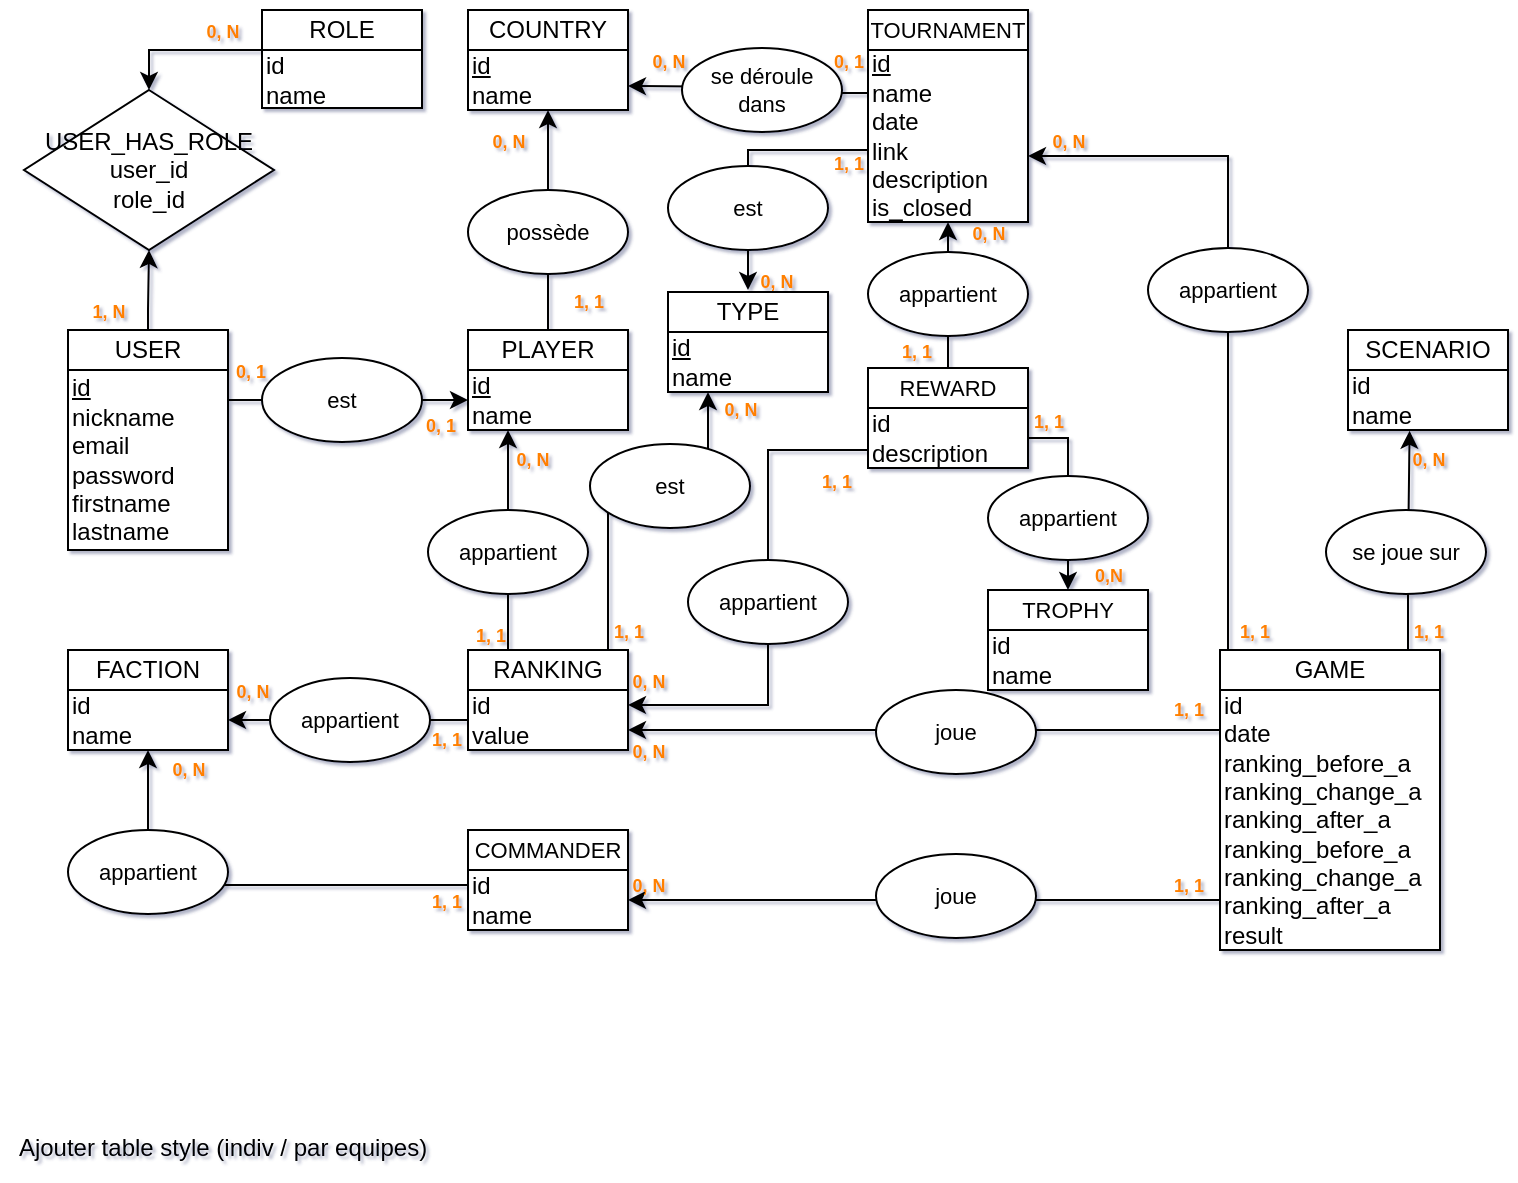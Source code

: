 <mxfile version="20.8.20" type="device"><diagram name="Page-1" id="Hj47l_iW2iqFABWhdzTA"><mxGraphModel dx="1434" dy="774" grid="1" gridSize="10" guides="1" tooltips="1" connect="1" arrows="1" fold="1" page="1" pageScale="1" pageWidth="827" pageHeight="1169" background="none" math="0" shadow="1"><root><mxCell id="0"/><mxCell id="1" parent="0"/><mxCell id="hZ0wG0y_qDaoQQwhU0VW-86" style="edgeStyle=orthogonalEdgeStyle;rounded=0;sketch=0;orthogonalLoop=1;jettySize=auto;html=1;entryX=0;entryY=0.25;entryDx=0;entryDy=0;shadow=0;fontSize=9;fontColor=#FF8000;exitX=0;exitY=0.25;exitDx=0;exitDy=0;" parent="1" source="hZ0wG0y_qDaoQQwhU0VW-27" edge="1"><mxGeometry relative="1" as="geometry"><mxPoint x="360" y="78" as="targetPoint"/></mxGeometry></mxCell><mxCell id="hZ0wG0y_qDaoQQwhU0VW-9" value="&lt;u&gt;id&lt;br&gt;&lt;/u&gt;&lt;div style=&quot;&quot;&gt;&lt;span style=&quot;background-color: initial;&quot;&gt;name&lt;/span&gt;&lt;/div&gt;" style="rounded=0;whiteSpace=wrap;html=1;align=left;" parent="1" vertex="1"><mxGeometry x="280" y="60" width="80" height="30" as="geometry"/></mxCell><mxCell id="hZ0wG0y_qDaoQQwhU0VW-10" value="COUNTRY" style="rounded=0;whiteSpace=wrap;html=1;" parent="1" vertex="1"><mxGeometry x="280" y="40" width="80" height="20" as="geometry"/></mxCell><mxCell id="hZ0wG0y_qDaoQQwhU0VW-35" style="edgeStyle=orthogonalEdgeStyle;rounded=0;orthogonalLoop=1;jettySize=auto;html=1;entryX=0.5;entryY=1;entryDx=0;entryDy=0;fontSize=11;" parent="1" source="hZ0wG0y_qDaoQQwhU0VW-11" target="hZ0wG0y_qDaoQQwhU0VW-9" edge="1"><mxGeometry relative="1" as="geometry"><Array as="points"><mxPoint x="320" y="110"/><mxPoint x="320" y="110"/></Array></mxGeometry></mxCell><mxCell id="hZ0wG0y_qDaoQQwhU0VW-83" style="edgeStyle=orthogonalEdgeStyle;rounded=0;sketch=0;orthogonalLoop=1;jettySize=auto;html=1;shadow=0;fontSize=9;fontColor=#FF8000;exitX=0.5;exitY=0;exitDx=0;exitDy=0;" parent="1" source="hZ0wG0y_qDaoQQwhU0VW-22" target="hZ0wG0y_qDaoQQwhU0VW-11" edge="1"><mxGeometry relative="1" as="geometry"><Array as="points"><mxPoint x="300" y="360"/></Array></mxGeometry></mxCell><mxCell id="RDAHBKT8-K5O20OLeQJT-7" style="edgeStyle=orthogonalEdgeStyle;rounded=0;orthogonalLoop=1;jettySize=auto;html=1;exitX=-0.075;exitY=1.167;exitDx=0;exitDy=0;exitPerimeter=0;" parent="1" source="RDAHBKT8-K5O20OLeQJT-4" target="hZ0wG0y_qDaoQQwhU0VW-11" edge="1"><mxGeometry relative="1" as="geometry"><Array as="points"><mxPoint x="148" y="235"/></Array></mxGeometry></mxCell><mxCell id="hZ0wG0y_qDaoQQwhU0VW-11" value="&lt;div style=&quot;&quot;&gt;&lt;span style=&quot;background-color: initial;&quot;&gt;&lt;u&gt;id&lt;/u&gt;&lt;/span&gt;&lt;/div&gt;&lt;div style=&quot;&quot;&gt;&lt;span style=&quot;background-color: initial;&quot;&gt;name&lt;/span&gt;&lt;/div&gt;" style="rounded=0;whiteSpace=wrap;html=1;align=left;" parent="1" vertex="1"><mxGeometry x="280" y="220" width="80" height="30" as="geometry"/></mxCell><mxCell id="hZ0wG0y_qDaoQQwhU0VW-12" value="PLAYER" style="rounded=0;whiteSpace=wrap;html=1;" parent="1" vertex="1"><mxGeometry x="280" y="200" width="80" height="20" as="geometry"/></mxCell><mxCell id="hZ0wG0y_qDaoQQwhU0VW-13" value="&lt;div style=&quot;&quot;&gt;&lt;span style=&quot;background-color: initial;&quot;&gt;&lt;u&gt;id&lt;/u&gt;&lt;/span&gt;&lt;/div&gt;&lt;div style=&quot;&quot;&gt;&lt;span style=&quot;background-color: initial;&quot;&gt;name&lt;/span&gt;&lt;/div&gt;" style="rounded=0;whiteSpace=wrap;html=1;align=left;" parent="1" vertex="1"><mxGeometry x="380" y="201" width="80" height="30" as="geometry"/></mxCell><mxCell id="hZ0wG0y_qDaoQQwhU0VW-14" value="TYPE" style="rounded=0;whiteSpace=wrap;html=1;" parent="1" vertex="1"><mxGeometry x="380" y="181" width="80" height="20" as="geometry"/></mxCell><mxCell id="EhkUhgwLD2dmyV5W6Wx0-39" style="edgeStyle=orthogonalEdgeStyle;rounded=0;orthogonalLoop=1;jettySize=auto;html=1;endArrow=classic;endFill=1;entryX=0.385;entryY=1.013;entryDx=0;entryDy=0;entryPerimeter=0;" parent="1" source="hZ0wG0y_qDaoQQwhU0VW-15" target="hZ0wG0y_qDaoQQwhU0VW-23" edge="1"><mxGeometry relative="1" as="geometry"><Array as="points"><mxPoint x="750" y="315"/><mxPoint x="751" y="315"/></Array><mxPoint x="770" y="270" as="targetPoint"/></mxGeometry></mxCell><mxCell id="EhkUhgwLD2dmyV5W6Wx0-60" style="edgeStyle=orthogonalEdgeStyle;rounded=0;orthogonalLoop=1;jettySize=auto;html=1;endArrow=classic;endFill=1;" parent="1" source="hZ0wG0y_qDaoQQwhU0VW-15" target="hZ0wG0y_qDaoQQwhU0VW-21" edge="1"><mxGeometry relative="1" as="geometry"><Array as="points"><mxPoint x="530" y="400"/><mxPoint x="530" y="400"/></Array></mxGeometry></mxCell><mxCell id="EhkUhgwLD2dmyV5W6Wx0-61" style="edgeStyle=orthogonalEdgeStyle;rounded=0;orthogonalLoop=1;jettySize=auto;html=1;endArrow=classic;endFill=1;" parent="1" source="hZ0wG0y_qDaoQQwhU0VW-15" target="hZ0wG0y_qDaoQQwhU0VW-17" edge="1"><mxGeometry relative="1" as="geometry"><Array as="points"><mxPoint x="640" y="485"/><mxPoint x="640" y="485"/></Array></mxGeometry></mxCell><mxCell id="hZ0wG0y_qDaoQQwhU0VW-15" value="id&lt;br&gt;date&lt;br&gt;ranking_before_a&lt;br&gt;ranking_change_a&lt;br&gt;ranking_after_a&lt;br&gt;ranking_before_a&lt;br style=&quot;border-color: var(--border-color);&quot;&gt;ranking_change_a&lt;br style=&quot;border-color: var(--border-color);&quot;&gt;ranking_after_a&lt;br&gt;result" style="rounded=0;whiteSpace=wrap;html=1;align=left;" parent="1" vertex="1"><mxGeometry x="656" y="380" width="110" height="130" as="geometry"/></mxCell><mxCell id="EhkUhgwLD2dmyV5W6Wx0-33" style="edgeStyle=orthogonalEdgeStyle;rounded=0;orthogonalLoop=1;jettySize=auto;html=1;" parent="1" source="hZ0wG0y_qDaoQQwhU0VW-16" target="hZ0wG0y_qDaoQQwhU0VW-27" edge="1"><mxGeometry relative="1" as="geometry"><Array as="points"><mxPoint x="660" y="113"/></Array></mxGeometry></mxCell><mxCell id="hZ0wG0y_qDaoQQwhU0VW-16" value="GAME" style="rounded=0;whiteSpace=wrap;html=1;" parent="1" vertex="1"><mxGeometry x="656" y="360" width="110" height="20" as="geometry"/></mxCell><mxCell id="hZ0wG0y_qDaoQQwhU0VW-17" value="id&lt;br&gt;name" style="rounded=0;whiteSpace=wrap;html=1;align=left;" parent="1" vertex="1"><mxGeometry x="280" y="470" width="80" height="30" as="geometry"/></mxCell><mxCell id="hZ0wG0y_qDaoQQwhU0VW-18" value="&lt;font style=&quot;font-size: 11px;&quot;&gt;COMMANDER&lt;/font&gt;" style="rounded=0;whiteSpace=wrap;html=1;" parent="1" vertex="1"><mxGeometry x="280" y="450" width="80" height="20" as="geometry"/></mxCell><mxCell id="EhkUhgwLD2dmyV5W6Wx0-62" style="edgeStyle=orthogonalEdgeStyle;rounded=0;orthogonalLoop=1;jettySize=auto;html=1;endArrow=classic;endFill=1;exitX=0;exitY=0.25;exitDx=0;exitDy=0;" parent="1" source="hZ0wG0y_qDaoQQwhU0VW-17" target="hZ0wG0y_qDaoQQwhU0VW-19" edge="1"><mxGeometry relative="1" as="geometry"><Array as="points"><mxPoint x="120" y="477"/></Array></mxGeometry></mxCell><mxCell id="hZ0wG0y_qDaoQQwhU0VW-19" value="&lt;div style=&quot;&quot;&gt;&lt;span style=&quot;background-color: initial;&quot;&gt;id&lt;/span&gt;&lt;/div&gt;&lt;div style=&quot;&quot;&gt;&lt;span style=&quot;background-color: initial;&quot;&gt;name&lt;/span&gt;&lt;/div&gt;" style="rounded=0;whiteSpace=wrap;html=1;align=left;" parent="1" vertex="1"><mxGeometry x="80" y="380" width="80" height="30" as="geometry"/></mxCell><mxCell id="hZ0wG0y_qDaoQQwhU0VW-20" value="FACTION" style="rounded=0;whiteSpace=wrap;html=1;" parent="1" vertex="1"><mxGeometry x="80" y="360" width="80" height="20" as="geometry"/></mxCell><mxCell id="hZ0wG0y_qDaoQQwhU0VW-84" style="edgeStyle=orthogonalEdgeStyle;rounded=0;sketch=0;orthogonalLoop=1;jettySize=auto;html=1;shadow=0;fontSize=9;fontColor=#FF8000;" parent="1" source="hZ0wG0y_qDaoQQwhU0VW-21" target="hZ0wG0y_qDaoQQwhU0VW-19" edge="1"><mxGeometry relative="1" as="geometry"><mxPoint x="170" y="410" as="targetPoint"/><Array as="points"><mxPoint x="250" y="395"/><mxPoint x="250" y="395"/></Array></mxGeometry></mxCell><mxCell id="hZ0wG0y_qDaoQQwhU0VW-21" value="id&lt;br&gt;value" style="rounded=0;whiteSpace=wrap;html=1;align=left;" parent="1" vertex="1"><mxGeometry x="280" y="380" width="80" height="30" as="geometry"/></mxCell><mxCell id="EhkUhgwLD2dmyV5W6Wx0-49" style="edgeStyle=orthogonalEdgeStyle;rounded=0;orthogonalLoop=1;jettySize=auto;html=1;endArrow=classic;endFill=1;entryX=0.25;entryY=1;entryDx=0;entryDy=0;" parent="1" source="hZ0wG0y_qDaoQQwhU0VW-22" target="hZ0wG0y_qDaoQQwhU0VW-13" edge="1"><mxGeometry relative="1" as="geometry"><mxPoint x="410" y="240" as="targetPoint"/><Array as="points"><mxPoint x="350" y="270"/><mxPoint x="400" y="270"/></Array></mxGeometry></mxCell><mxCell id="hZ0wG0y_qDaoQQwhU0VW-22" value="RANKING" style="rounded=0;whiteSpace=wrap;html=1;" parent="1" vertex="1"><mxGeometry x="280" y="360" width="80" height="20" as="geometry"/></mxCell><mxCell id="hZ0wG0y_qDaoQQwhU0VW-23" value="&lt;div style=&quot;&quot;&gt;&lt;span style=&quot;background-color: initial;&quot;&gt;id&lt;/span&gt;&lt;/div&gt;&lt;div style=&quot;&quot;&gt;&lt;span style=&quot;background-color: initial;&quot;&gt;name&lt;/span&gt;&lt;/div&gt;" style="rounded=0;whiteSpace=wrap;html=1;align=left;" parent="1" vertex="1"><mxGeometry x="720" y="220" width="80" height="30" as="geometry"/></mxCell><mxCell id="hZ0wG0y_qDaoQQwhU0VW-24" value="SCENARIO" style="rounded=0;whiteSpace=wrap;html=1;" parent="1" vertex="1"><mxGeometry x="720" y="200" width="80" height="20" as="geometry"/></mxCell><mxCell id="EhkUhgwLD2dmyV5W6Wx0-32" style="edgeStyle=orthogonalEdgeStyle;rounded=0;orthogonalLoop=1;jettySize=auto;html=1;" parent="1" source="EhkUhgwLD2dmyV5W6Wx0-2" target="hZ0wG0y_qDaoQQwhU0VW-27" edge="1"><mxGeometry relative="1" as="geometry"/></mxCell><mxCell id="hZ0wG0y_qDaoQQwhU0VW-27" value="&lt;div style=&quot;&quot;&gt;&lt;span style=&quot;background-color: initial;&quot;&gt;&lt;u&gt;id&lt;/u&gt;&lt;/span&gt;&lt;/div&gt;&lt;div style=&quot;&quot;&gt;&lt;span style=&quot;background-color: initial;&quot;&gt;name&lt;/span&gt;&lt;/div&gt;&lt;div style=&quot;&quot;&gt;&lt;span style=&quot;background-color: initial;&quot;&gt;date&lt;/span&gt;&lt;/div&gt;&lt;div style=&quot;&quot;&gt;&lt;span style=&quot;background-color: initial;&quot;&gt;link&lt;/span&gt;&lt;/div&gt;&lt;div style=&quot;&quot;&gt;&lt;span style=&quot;background-color: initial;&quot;&gt;description&lt;/span&gt;&lt;/div&gt;&lt;div style=&quot;&quot;&gt;&lt;span style=&quot;background-color: initial;&quot;&gt;is_closed&lt;/span&gt;&lt;/div&gt;" style="rounded=0;whiteSpace=wrap;html=1;align=left;" parent="1" vertex="1"><mxGeometry x="480" y="60" width="80" height="86" as="geometry"/></mxCell><mxCell id="hZ0wG0y_qDaoQQwhU0VW-28" value="&lt;font style=&quot;font-size: 11px;&quot;&gt;TOURNAMENT&lt;/font&gt;" style="rounded=0;whiteSpace=wrap;html=1;" parent="1" vertex="1"><mxGeometry x="480" y="40" width="80" height="20" as="geometry"/></mxCell><mxCell id="hZ0wG0y_qDaoQQwhU0VW-34" value="possède" style="ellipse;whiteSpace=wrap;html=1;align=center;rounded=0;fontSize=11;" parent="1" vertex="1"><mxGeometry x="280" y="130" width="80" height="42" as="geometry"/></mxCell><mxCell id="hZ0wG0y_qDaoQQwhU0VW-75" value="&lt;font style=&quot;font-size: 9px;&quot; color=&quot;#ff8000&quot;&gt;&lt;b&gt;0, N&lt;/b&gt;&lt;/font&gt;" style="text;html=1;align=center;verticalAlign=middle;resizable=0;points=[];autosize=1;strokeColor=none;fillColor=none;fontSize=11;" parent="1" vertex="1"><mxGeometry x="280" y="90" width="40" height="30" as="geometry"/></mxCell><mxCell id="hZ0wG0y_qDaoQQwhU0VW-76" value="&lt;font style=&quot;font-size: 9px;&quot; color=&quot;#ff8000&quot;&gt;&lt;b&gt;1, 1&lt;/b&gt;&lt;/font&gt;" style="text;html=1;align=center;verticalAlign=middle;resizable=0;points=[];autosize=1;strokeColor=none;fillColor=none;fontSize=11;" parent="1" vertex="1"><mxGeometry x="320" y="170" width="40" height="30" as="geometry"/></mxCell><mxCell id="hZ0wG0y_qDaoQQwhU0VW-87" value="&lt;font style=&quot;font-size: 9px;&quot; color=&quot;#ff8000&quot;&gt;&lt;b&gt;0, N&lt;/b&gt;&lt;/font&gt;" style="text;html=1;align=center;verticalAlign=middle;resizable=0;points=[];autosize=1;strokeColor=none;fillColor=none;fontSize=11;" parent="1" vertex="1"><mxGeometry x="292" y="249" width="40" height="30" as="geometry"/></mxCell><mxCell id="hZ0wG0y_qDaoQQwhU0VW-88" value="&lt;font style=&quot;font-size: 9px;&quot; color=&quot;#ff8000&quot;&gt;&lt;b&gt;1, 1&lt;/b&gt;&lt;/font&gt;" style="text;html=1;align=center;verticalAlign=middle;resizable=0;points=[];autosize=1;strokeColor=none;fillColor=none;fontSize=11;" parent="1" vertex="1"><mxGeometry x="271" y="337" width="40" height="30" as="geometry"/></mxCell><mxCell id="hZ0wG0y_qDaoQQwhU0VW-89" value="&lt;font style=&quot;font-size: 9px;&quot; color=&quot;#ff8000&quot;&gt;&lt;b&gt;1, 1&lt;/b&gt;&lt;/font&gt;" style="text;html=1;align=center;verticalAlign=middle;resizable=0;points=[];autosize=1;strokeColor=none;fillColor=none;fontSize=11;" parent="1" vertex="1"><mxGeometry x="249" y="389" width="40" height="30" as="geometry"/></mxCell><mxCell id="hZ0wG0y_qDaoQQwhU0VW-91" value="&lt;font style=&quot;font-size: 9px;&quot; color=&quot;#ff8000&quot;&gt;&lt;b&gt;0, N&lt;/b&gt;&lt;/font&gt;" style="text;html=1;align=center;verticalAlign=middle;resizable=0;points=[];autosize=1;strokeColor=none;fillColor=none;fontSize=11;" parent="1" vertex="1"><mxGeometry x="350" y="395" width="40" height="30" as="geometry"/></mxCell><mxCell id="hZ0wG0y_qDaoQQwhU0VW-92" value="&lt;font style=&quot;font-size: 9px;&quot; color=&quot;#ff8000&quot;&gt;&lt;b&gt;1, 1&lt;/b&gt;&lt;/font&gt;" style="text;html=1;align=center;verticalAlign=middle;resizable=0;points=[];autosize=1;strokeColor=none;fillColor=none;fontSize=11;" parent="1" vertex="1"><mxGeometry x="653" y="335" width="40" height="30" as="geometry"/></mxCell><mxCell id="hZ0wG0y_qDaoQQwhU0VW-93" value="&lt;font style=&quot;font-size: 9px;&quot; color=&quot;#ff8000&quot;&gt;&lt;b&gt;1, 1&lt;/b&gt;&lt;/font&gt;" style="text;html=1;align=center;verticalAlign=middle;resizable=0;points=[];autosize=1;strokeColor=none;fillColor=none;fontSize=11;" parent="1" vertex="1"><mxGeometry x="620" y="462" width="40" height="30" as="geometry"/></mxCell><mxCell id="hZ0wG0y_qDaoQQwhU0VW-94" value="&lt;font style=&quot;font-size: 9px;&quot; color=&quot;#ff8000&quot;&gt;&lt;b&gt;0, N&lt;/b&gt;&lt;/font&gt;" style="text;html=1;align=center;verticalAlign=middle;resizable=0;points=[];autosize=1;strokeColor=none;fillColor=none;fontSize=11;" parent="1" vertex="1"><mxGeometry x="350" y="462" width="40" height="30" as="geometry"/></mxCell><mxCell id="hZ0wG0y_qDaoQQwhU0VW-95" value="&lt;font style=&quot;font-size: 9px;&quot; color=&quot;#ff8000&quot;&gt;&lt;b&gt;1, 1&lt;/b&gt;&lt;/font&gt;" style="text;html=1;align=center;verticalAlign=middle;resizable=0;points=[];autosize=1;strokeColor=none;fillColor=none;fontSize=11;" parent="1" vertex="1"><mxGeometry x="740" y="335" width="40" height="30" as="geometry"/></mxCell><mxCell id="hZ0wG0y_qDaoQQwhU0VW-96" value="&lt;font style=&quot;font-size: 9px;&quot; color=&quot;#ff8000&quot;&gt;&lt;b&gt;0, N&lt;/b&gt;&lt;/font&gt;" style="text;html=1;align=center;verticalAlign=middle;resizable=0;points=[];autosize=1;strokeColor=none;fillColor=none;fontSize=11;" parent="1" vertex="1"><mxGeometry x="740" y="249" width="40" height="30" as="geometry"/></mxCell><mxCell id="hZ0wG0y_qDaoQQwhU0VW-97" value="&lt;font style=&quot;font-size: 9px;&quot; color=&quot;#ff8000&quot;&gt;&lt;b&gt;0, N&lt;/b&gt;&lt;/font&gt;" style="text;html=1;align=center;verticalAlign=middle;resizable=0;points=[];autosize=1;fontSize=11;" parent="1" vertex="1"><mxGeometry x="360" y="50" width="40" height="30" as="geometry"/></mxCell><mxCell id="hZ0wG0y_qDaoQQwhU0VW-101" value="&lt;font style=&quot;font-size: 9px;&quot; color=&quot;#ff8000&quot;&gt;&lt;b&gt;1, 1&lt;/b&gt;&lt;/font&gt;" style="text;html=1;align=center;verticalAlign=middle;resizable=0;points=[];autosize=1;strokeColor=none;fillColor=none;fontSize=11;" parent="1" vertex="1"><mxGeometry x="450" y="101" width="40" height="30" as="geometry"/></mxCell><mxCell id="hZ0wG0y_qDaoQQwhU0VW-103" value="&lt;font style=&quot;font-size: 9px;&quot; color=&quot;#ff8000&quot;&gt;&lt;b&gt;0, N&lt;/b&gt;&lt;/font&gt;" style="text;html=1;align=center;verticalAlign=middle;resizable=0;points=[];autosize=1;strokeColor=none;fillColor=none;fontSize=11;" parent="1" vertex="1"><mxGeometry x="414" y="160" width="40" height="30" as="geometry"/></mxCell><mxCell id="hZ0wG0y_qDaoQQwhU0VW-114" value="&lt;font style=&quot;font-size: 9px;&quot; color=&quot;#ff8000&quot;&gt;&lt;b&gt;1, 1&lt;/b&gt;&lt;/font&gt;" style="text;html=1;align=center;verticalAlign=middle;resizable=0;points=[];autosize=1;strokeColor=none;fillColor=none;fontSize=11;" parent="1" vertex="1"><mxGeometry x="620" y="374" width="40" height="30" as="geometry"/></mxCell><mxCell id="hZ0wG0y_qDaoQQwhU0VW-115" value="&lt;font style=&quot;font-size: 9px;&quot; color=&quot;#ff8000&quot;&gt;&lt;b&gt;0, N&lt;/b&gt;&lt;/font&gt;" style="text;html=1;align=center;verticalAlign=middle;resizable=0;points=[];autosize=1;strokeColor=none;fillColor=none;fontSize=11;" parent="1" vertex="1"><mxGeometry x="560" y="90" width="40" height="30" as="geometry"/></mxCell><mxCell id="w68qsUe9O6EMluprgEly-3" style="edgeStyle=orthogonalEdgeStyle;rounded=0;orthogonalLoop=1;jettySize=auto;html=1;" parent="1" source="RDAHBKT8-K5O20OLeQJT-1" target="w68qsUe9O6EMluprgEly-1" edge="1"><mxGeometry relative="1" as="geometry"/></mxCell><mxCell id="RDAHBKT8-K5O20OLeQJT-1" value="&lt;div style=&quot;&quot;&gt;&lt;span style=&quot;background-color: initial;&quot;&gt;&lt;u&gt;id&lt;/u&gt;&lt;/span&gt;&lt;/div&gt;&lt;div style=&quot;&quot;&gt;nickname&lt;/div&gt;&lt;div style=&quot;&quot;&gt;email&lt;/div&gt;&lt;div style=&quot;&quot;&gt;password&lt;/div&gt;&lt;div style=&quot;&quot;&gt;firstname&lt;/div&gt;&lt;div style=&quot;&quot;&gt;lastname&lt;/div&gt;" style="rounded=0;whiteSpace=wrap;html=1;align=left;" parent="1" vertex="1"><mxGeometry x="80" y="220" width="80" height="90" as="geometry"/></mxCell><mxCell id="RDAHBKT8-K5O20OLeQJT-2" value="USER" style="rounded=0;whiteSpace=wrap;html=1;" parent="1" vertex="1"><mxGeometry x="80" y="200" width="80" height="20" as="geometry"/></mxCell><mxCell id="RDAHBKT8-K5O20OLeQJT-4" value="&lt;font style=&quot;font-size: 9px;&quot; color=&quot;#ff8000&quot;&gt;&lt;b&gt;0, 1&lt;/b&gt;&lt;/font&gt;" style="text;html=1;align=center;verticalAlign=middle;resizable=0;points=[];autosize=1;strokeColor=none;fillColor=none;fontSize=11;" parent="1" vertex="1"><mxGeometry x="151" y="205" width="40" height="30" as="geometry"/></mxCell><mxCell id="RDAHBKT8-K5O20OLeQJT-5" value="&lt;font style=&quot;font-size: 9px;&quot; color=&quot;#ff8000&quot;&gt;&lt;b&gt;0, 1&lt;/b&gt;&lt;/font&gt;" style="text;html=1;align=center;verticalAlign=middle;resizable=0;points=[];autosize=1;strokeColor=none;fillColor=none;fontSize=11;" parent="1" vertex="1"><mxGeometry x="246" y="232" width="40" height="30" as="geometry"/></mxCell><mxCell id="w68qsUe9O6EMluprgEly-5" style="edgeStyle=orthogonalEdgeStyle;rounded=0;orthogonalLoop=1;jettySize=auto;html=1;entryX=0.5;entryY=0;entryDx=0;entryDy=0;" parent="1" source="RDAHBKT8-K5O20OLeQJT-11" target="w68qsUe9O6EMluprgEly-1" edge="1"><mxGeometry relative="1" as="geometry"><Array as="points"><mxPoint x="120" y="60"/></Array></mxGeometry></mxCell><mxCell id="RDAHBKT8-K5O20OLeQJT-11" value="id&lt;br&gt;name" style="rounded=0;whiteSpace=wrap;html=1;align=left;" parent="1" vertex="1"><mxGeometry x="177" y="60" width="80" height="29" as="geometry"/></mxCell><mxCell id="RDAHBKT8-K5O20OLeQJT-12" value="ROLE" style="rounded=0;whiteSpace=wrap;html=1;" parent="1" vertex="1"><mxGeometry x="177" y="40" width="80" height="20" as="geometry"/></mxCell><mxCell id="RDAHBKT8-K5O20OLeQJT-15" value="&lt;font style=&quot;font-size: 9px;&quot; color=&quot;#ff8000&quot;&gt;&lt;b&gt;0, N&lt;/b&gt;&lt;/font&gt;" style="text;html=1;align=center;verticalAlign=middle;resizable=0;points=[];autosize=1;strokeColor=none;fillColor=none;fontSize=11;" parent="1" vertex="1"><mxGeometry x="137" y="35" width="40" height="30" as="geometry"/></mxCell><mxCell id="RDAHBKT8-K5O20OLeQJT-16" value="&lt;font style=&quot;font-size: 9px;&quot; color=&quot;#ff8000&quot;&gt;&lt;b&gt;1, N&lt;/b&gt;&lt;/font&gt;" style="text;html=1;align=center;verticalAlign=middle;resizable=0;points=[];autosize=1;strokeColor=none;fillColor=none;fontSize=11;" parent="1" vertex="1"><mxGeometry x="80" y="175" width="40" height="30" as="geometry"/></mxCell><mxCell id="EhkUhgwLD2dmyV5W6Wx0-53" style="edgeStyle=orthogonalEdgeStyle;rounded=0;orthogonalLoop=1;jettySize=auto;html=1;endArrow=classic;endFill=1;entryX=1;entryY=0.25;entryDx=0;entryDy=0;" parent="1" source="EhkUhgwLD2dmyV5W6Wx0-1" target="hZ0wG0y_qDaoQQwhU0VW-21" edge="1"><mxGeometry relative="1" as="geometry"><mxPoint x="400" y="390" as="targetPoint"/><Array as="points"><mxPoint x="430" y="260"/><mxPoint x="430" y="388"/></Array></mxGeometry></mxCell><mxCell id="EhkUhgwLD2dmyV5W6Wx0-1" value="id&lt;br&gt;description" style="rounded=0;whiteSpace=wrap;html=1;align=left;" parent="1" vertex="1"><mxGeometry x="480" y="239" width="80" height="30" as="geometry"/></mxCell><mxCell id="EhkUhgwLD2dmyV5W6Wx0-2" value="&lt;font style=&quot;font-size: 11px;&quot;&gt;REWARD&lt;/font&gt;" style="rounded=0;whiteSpace=wrap;html=1;" parent="1" vertex="1"><mxGeometry x="480" y="219" width="80" height="20" as="geometry"/></mxCell><mxCell id="hZ0wG0y_qDaoQQwhU0VW-107" value="appartient" style="ellipse;whiteSpace=wrap;html=1;align=center;rounded=0;fontSize=11;" parent="1" vertex="1"><mxGeometry x="390" y="315" width="80" height="42" as="geometry"/></mxCell><mxCell id="EhkUhgwLD2dmyV5W6Wx0-7" value="&lt;font style=&quot;font-size: 9px;&quot; color=&quot;#ff8000&quot;&gt;&lt;b&gt;0, N&lt;/b&gt;&lt;/font&gt;" style="text;html=1;align=center;verticalAlign=middle;resizable=0;points=[];autosize=1;strokeColor=none;fillColor=none;fontSize=11;" parent="1" vertex="1"><mxGeometry x="350" y="360" width="40" height="30" as="geometry"/></mxCell><mxCell id="EhkUhgwLD2dmyV5W6Wx0-8" value="&lt;font style=&quot;font-size: 9px;&quot; color=&quot;#ff8000&quot;&gt;&lt;b&gt;1, 1&lt;/b&gt;&lt;/font&gt;" style="text;html=1;align=center;verticalAlign=middle;resizable=0;points=[];autosize=1;strokeColor=none;fillColor=none;fontSize=11;" parent="1" vertex="1"><mxGeometry x="444" y="260" width="40" height="30" as="geometry"/></mxCell><mxCell id="EhkUhgwLD2dmyV5W6Wx0-17" value="&lt;font style=&quot;font-size: 9px;&quot; color=&quot;#ff8000&quot;&gt;&lt;b&gt;1, 1&lt;/b&gt;&lt;/font&gt;" style="text;html=1;align=center;verticalAlign=middle;resizable=0;points=[];autosize=1;strokeColor=none;fillColor=none;fontSize=11;" parent="1" vertex="1"><mxGeometry x="484" y="195" width="40" height="30" as="geometry"/></mxCell><mxCell id="EhkUhgwLD2dmyV5W6Wx0-18" value="&lt;font style=&quot;font-size: 9px;&quot; color=&quot;#ff8000&quot;&gt;&lt;b&gt;0, N&lt;/b&gt;&lt;/font&gt;" style="text;html=1;align=center;verticalAlign=middle;resizable=0;points=[];autosize=1;strokeColor=none;fillColor=none;fontSize=11;" parent="1" vertex="1"><mxGeometry x="520" y="136" width="40" height="30" as="geometry"/></mxCell><mxCell id="EhkUhgwLD2dmyV5W6Wx0-25" value="appartient" style="ellipse;whiteSpace=wrap;html=1;align=center;rounded=0;fontSize=11;" parent="1" vertex="1"><mxGeometry x="620" y="159" width="80" height="42" as="geometry"/></mxCell><mxCell id="EhkUhgwLD2dmyV5W6Wx0-26" value="appartient" style="ellipse;whiteSpace=wrap;html=1;align=center;rounded=0;fontSize=11;" parent="1" vertex="1"><mxGeometry x="480" y="161" width="80" height="42" as="geometry"/></mxCell><mxCell id="EhkUhgwLD2dmyV5W6Wx0-31" value="" style="edgeStyle=orthogonalEdgeStyle;rounded=0;orthogonalLoop=1;jettySize=auto;html=1;endArrow=none;" parent="1" source="hZ0wG0y_qDaoQQwhU0VW-27" target="hZ0wG0y_qDaoQQwhU0VW-56" edge="1"><mxGeometry relative="1" as="geometry"><mxPoint x="560" y="75" as="sourcePoint"/><mxPoint x="740" y="75" as="targetPoint"/><Array as="points"><mxPoint x="420" y="110"/></Array></mxGeometry></mxCell><mxCell id="EhkUhgwLD2dmyV5W6Wx0-48" value="" style="edgeStyle=orthogonalEdgeStyle;rounded=0;orthogonalLoop=1;jettySize=auto;html=1;endArrow=classic;endFill=1;" parent="1" source="hZ0wG0y_qDaoQQwhU0VW-56" edge="1"><mxGeometry relative="1" as="geometry"><mxPoint x="420" y="180" as="targetPoint"/></mxGeometry></mxCell><mxCell id="hZ0wG0y_qDaoQQwhU0VW-56" value="est" style="ellipse;whiteSpace=wrap;html=1;align=center;rounded=0;fontSize=11;" parent="1" vertex="1"><mxGeometry x="380" y="118" width="80" height="42" as="geometry"/></mxCell><mxCell id="EhkUhgwLD2dmyV5W6Wx0-24" value="joue" style="ellipse;whiteSpace=wrap;html=1;align=center;rounded=0;fontSize=11;" parent="1" vertex="1"><mxGeometry x="484" y="380" width="80" height="42" as="geometry"/></mxCell><mxCell id="EhkUhgwLD2dmyV5W6Wx0-23" value="joue" style="ellipse;whiteSpace=wrap;html=1;align=center;rounded=0;fontSize=11;" parent="1" vertex="1"><mxGeometry x="484" y="462" width="80" height="42" as="geometry"/></mxCell><mxCell id="EhkUhgwLD2dmyV5W6Wx0-40" value="se joue sur" style="ellipse;whiteSpace=wrap;html=1;align=center;rounded=0;fontSize=11;" parent="1" vertex="1"><mxGeometry x="709" y="290" width="80" height="42" as="geometry"/></mxCell><mxCell id="EhkUhgwLD2dmyV5W6Wx0-41" value="est" style="ellipse;whiteSpace=wrap;html=1;align=center;rounded=0;fontSize=11;" parent="1" vertex="1"><mxGeometry x="177" y="214" width="80" height="42" as="geometry"/></mxCell><mxCell id="EhkUhgwLD2dmyV5W6Wx0-44" value="appartient" style="ellipse;whiteSpace=wrap;html=1;align=center;rounded=0;fontSize=11;" parent="1" vertex="1"><mxGeometry x="181" y="374" width="80" height="42" as="geometry"/></mxCell><mxCell id="hZ0wG0y_qDaoQQwhU0VW-90" value="&lt;font style=&quot;font-size: 9px;&quot; color=&quot;#ff8000&quot;&gt;&lt;b&gt;0, N&lt;/b&gt;&lt;/font&gt;" style="text;html=1;align=center;verticalAlign=middle;resizable=0;points=[];autosize=1;strokeColor=none;fillColor=none;fontSize=11;" parent="1" vertex="1"><mxGeometry x="152" y="365" width="40" height="30" as="geometry"/></mxCell><mxCell id="EhkUhgwLD2dmyV5W6Wx0-45" value="se déroule dans" style="ellipse;whiteSpace=wrap;html=1;align=center;rounded=0;fontSize=11;" parent="1" vertex="1"><mxGeometry x="387" y="59" width="80" height="42" as="geometry"/></mxCell><mxCell id="EhkUhgwLD2dmyV5W6Wx0-47" value="&lt;font style=&quot;font-size: 9px;&quot; color=&quot;#ff8000&quot;&gt;&lt;b&gt;0, 1&lt;/b&gt;&lt;/font&gt;" style="text;html=1;align=center;verticalAlign=middle;resizable=0;points=[];autosize=1;strokeColor=none;fillColor=none;fontSize=11;" parent="1" vertex="1"><mxGeometry x="450" y="50" width="40" height="30" as="geometry"/></mxCell><mxCell id="EhkUhgwLD2dmyV5W6Wx0-50" value="est" style="ellipse;whiteSpace=wrap;html=1;align=center;rounded=0;fontSize=11;" parent="1" vertex="1"><mxGeometry x="341" y="257" width="80" height="42" as="geometry"/></mxCell><mxCell id="EhkUhgwLD2dmyV5W6Wx0-55" value="&lt;font style=&quot;font-size: 9px;&quot; color=&quot;#ff8000&quot;&gt;&lt;b&gt;1, 1&lt;/b&gt;&lt;/font&gt;" style="text;html=1;align=center;verticalAlign=middle;resizable=0;points=[];autosize=1;strokeColor=none;fillColor=none;fontSize=11;" parent="1" vertex="1"><mxGeometry x="340" y="335" width="40" height="30" as="geometry"/></mxCell><mxCell id="EhkUhgwLD2dmyV5W6Wx0-57" value="&lt;font style=&quot;font-size: 9px;&quot; color=&quot;#ff8000&quot;&gt;&lt;b&gt;0, N&lt;/b&gt;&lt;/font&gt;" style="text;html=1;align=center;verticalAlign=middle;resizable=0;points=[];autosize=1;strokeColor=none;fillColor=none;fontSize=11;" parent="1" vertex="1"><mxGeometry x="396" y="224" width="40" height="30" as="geometry"/></mxCell><mxCell id="EhkUhgwLD2dmyV5W6Wx0-58" value="appartient" style="ellipse;whiteSpace=wrap;html=1;align=center;rounded=0;fontSize=11;" parent="1" vertex="1"><mxGeometry x="260" y="290" width="80" height="42" as="geometry"/></mxCell><mxCell id="EhkUhgwLD2dmyV5W6Wx0-63" value="appartient" style="ellipse;whiteSpace=wrap;html=1;align=center;rounded=0;fontSize=11;" parent="1" vertex="1"><mxGeometry x="80" y="450" width="80" height="42" as="geometry"/></mxCell><mxCell id="EhkUhgwLD2dmyV5W6Wx0-64" value="&lt;font style=&quot;font-size: 9px;&quot; color=&quot;#ff8000&quot;&gt;&lt;b&gt;0, N&lt;/b&gt;&lt;/font&gt;" style="text;html=1;align=center;verticalAlign=middle;resizable=0;points=[];autosize=1;strokeColor=none;fillColor=none;fontSize=11;" parent="1" vertex="1"><mxGeometry x="120" y="404" width="40" height="30" as="geometry"/></mxCell><mxCell id="EhkUhgwLD2dmyV5W6Wx0-65" value="&lt;font style=&quot;font-size: 9px;&quot; color=&quot;#ff8000&quot;&gt;&lt;b&gt;1, 1&lt;/b&gt;&lt;/font&gt;" style="text;html=1;align=center;verticalAlign=middle;resizable=0;points=[];autosize=1;strokeColor=none;fillColor=none;fontSize=11;" parent="1" vertex="1"><mxGeometry x="249" y="470" width="40" height="30" as="geometry"/></mxCell><mxCell id="w68qsUe9O6EMluprgEly-1" value="&lt;div style=&quot;&quot;&gt;&lt;span style=&quot;background-color: initial;&quot;&gt;USER_HAS_ROLE&lt;/span&gt;&lt;/div&gt;&lt;div style=&quot;&quot;&gt;&lt;span style=&quot;background-color: initial;&quot;&gt;user_id&lt;/span&gt;&lt;/div&gt;&lt;div style=&quot;&quot;&gt;&lt;span style=&quot;background-color: initial;&quot;&gt;role_id&lt;/span&gt;&lt;/div&gt;" style="rhombus;whiteSpace=wrap;html=1;align=center;" parent="1" vertex="1"><mxGeometry x="58" y="80" width="125" height="80" as="geometry"/></mxCell><mxCell id="OQLmjwXQ09zmlPC8jPKX-1" value="id&lt;br&gt;name" style="rounded=0;whiteSpace=wrap;html=1;align=left;" parent="1" vertex="1"><mxGeometry x="540" y="350" width="80" height="30" as="geometry"/></mxCell><mxCell id="OQLmjwXQ09zmlPC8jPKX-4" style="edgeStyle=orthogonalEdgeStyle;rounded=0;orthogonalLoop=1;jettySize=auto;html=1;exitX=1;exitY=0.5;exitDx=0;exitDy=0;" parent="1" source="EhkUhgwLD2dmyV5W6Wx0-1" target="OQLmjwXQ09zmlPC8jPKX-2" edge="1"><mxGeometry relative="1" as="geometry"/></mxCell><mxCell id="OQLmjwXQ09zmlPC8jPKX-2" value="&lt;font style=&quot;font-size: 11px;&quot;&gt;TROPHY&lt;/font&gt;" style="rounded=0;whiteSpace=wrap;html=1;" parent="1" vertex="1"><mxGeometry x="540" y="330" width="80" height="20" as="geometry"/></mxCell><mxCell id="OQLmjwXQ09zmlPC8jPKX-3" value="&lt;font style=&quot;font-size: 9px;&quot; color=&quot;#ff8000&quot;&gt;&lt;b&gt;0,N&lt;/b&gt;&lt;/font&gt;" style="text;html=1;align=center;verticalAlign=middle;resizable=0;points=[];autosize=1;strokeColor=none;fillColor=none;fontSize=11;" parent="1" vertex="1"><mxGeometry x="580" y="307" width="40" height="30" as="geometry"/></mxCell><mxCell id="OQLmjwXQ09zmlPC8jPKX-5" value="&lt;font style=&quot;font-size: 9px;&quot; color=&quot;#ff8000&quot;&gt;&lt;b&gt;1, 1&lt;/b&gt;&lt;/font&gt;" style="text;html=1;align=center;verticalAlign=middle;resizable=0;points=[];autosize=1;strokeColor=none;fillColor=none;fontSize=11;" parent="1" vertex="1"><mxGeometry x="550" y="230" width="40" height="30" as="geometry"/></mxCell><mxCell id="OQLmjwXQ09zmlPC8jPKX-6" value="appartient" style="ellipse;whiteSpace=wrap;html=1;align=center;rounded=0;fontSize=11;" parent="1" vertex="1"><mxGeometry x="540" y="273" width="80" height="42" as="geometry"/></mxCell><mxCell id="yCjd05AMajVEBmetC4Ba-1" value="Ajouter table style (indiv / par equipes)" style="text;html=1;align=center;verticalAlign=middle;resizable=0;points=[];autosize=1;strokeColor=none;fillColor=none;" parent="1" vertex="1"><mxGeometry x="46" y="596" width="222" height="26" as="geometry"/></mxCell></root></mxGraphModel></diagram></mxfile>